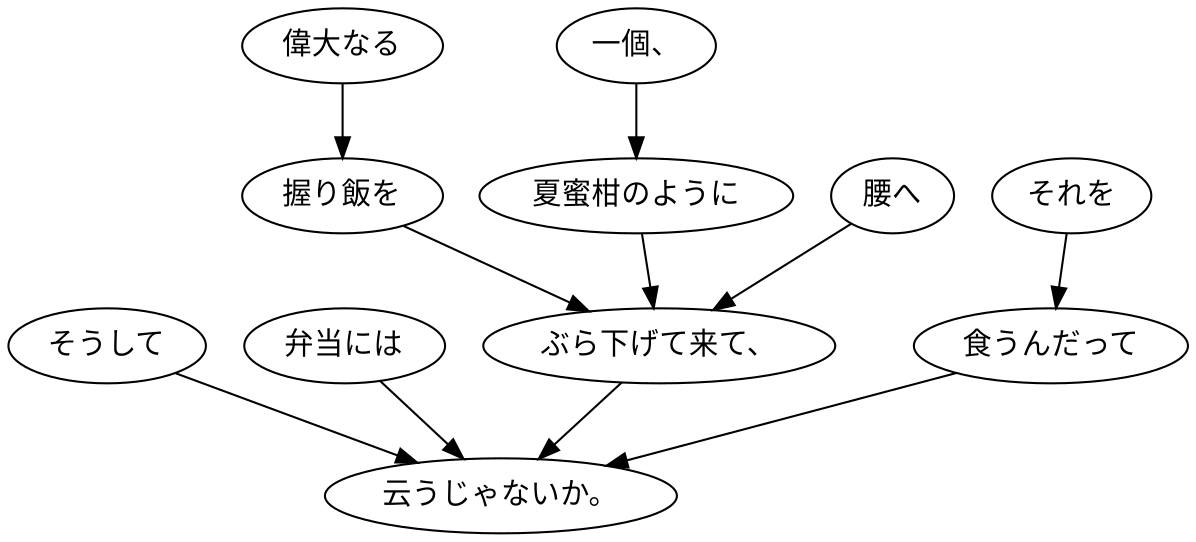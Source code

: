 digraph graph7809 {
	node0 [label="そうして"];
	node1 [label="弁当には"];
	node2 [label="偉大なる"];
	node3 [label="握り飯を"];
	node4 [label="一個、"];
	node5 [label="夏蜜柑のように"];
	node6 [label="腰へ"];
	node7 [label="ぶら下げて来て、"];
	node8 [label="それを"];
	node9 [label="食うんだって"];
	node10 [label="云うじゃないか。"];
	node0 -> node10;
	node1 -> node10;
	node2 -> node3;
	node3 -> node7;
	node4 -> node5;
	node5 -> node7;
	node6 -> node7;
	node7 -> node10;
	node8 -> node9;
	node9 -> node10;
}
